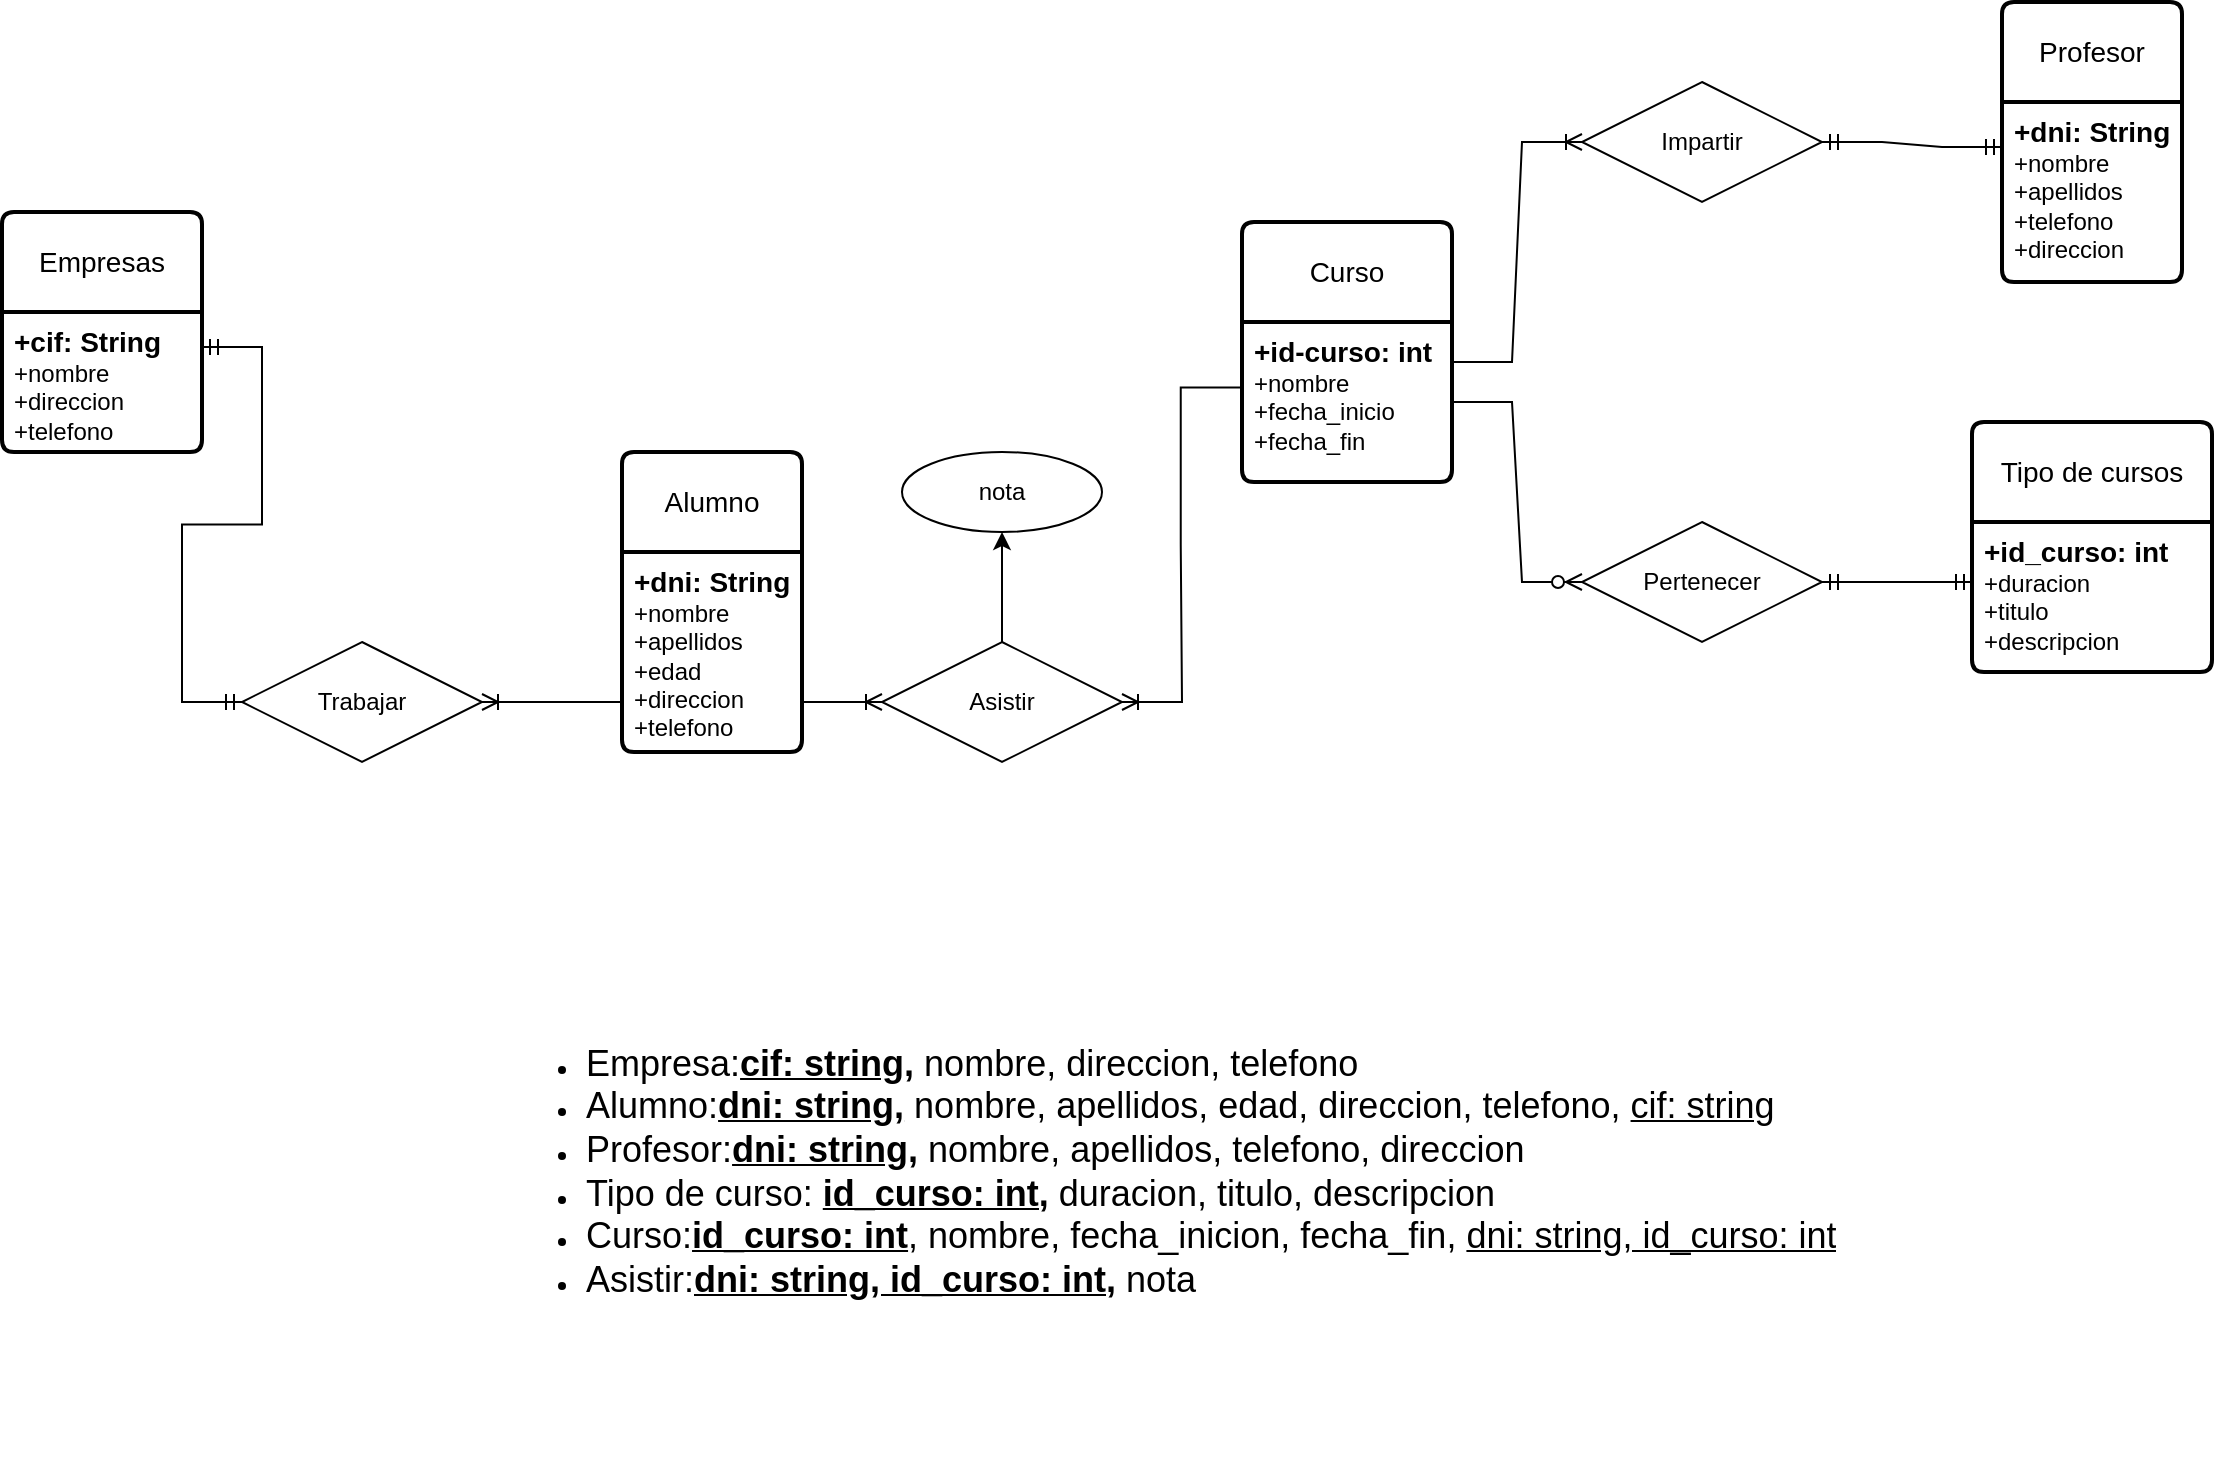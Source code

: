 <mxfile version="22.0.4" type="github">
  <diagram id="R2lEEEUBdFMjLlhIrx00" name="Page-1">
    <mxGraphModel dx="2870" dy="783" grid="1" gridSize="10" guides="1" tooltips="1" connect="1" arrows="1" fold="1" page="1" pageScale="1" pageWidth="850" pageHeight="1100" math="0" shadow="0" extFonts="Permanent Marker^https://fonts.googleapis.com/css?family=Permanent+Marker">
      <root>
        <mxCell id="0" />
        <mxCell id="1" parent="0" />
        <mxCell id="Wro9SNu0bMOWk3mHg6cS-1" value="Alumno" style="swimlane;childLayout=stackLayout;horizontal=1;startSize=50;horizontalStack=0;rounded=1;fontSize=14;fontStyle=0;strokeWidth=2;resizeParent=0;resizeLast=1;shadow=0;dashed=0;align=center;arcSize=4;whiteSpace=wrap;html=1;" parent="1" vertex="1">
          <mxGeometry x="-470" y="245" width="90" height="150" as="geometry" />
        </mxCell>
        <mxCell id="Wro9SNu0bMOWk3mHg6cS-2" value="&lt;font style=&quot;font-size: 14px;&quot;&gt;&lt;b&gt;+dni: String&lt;br&gt;&lt;/b&gt;&lt;/font&gt;+nombre&lt;br&gt;+apellidos&lt;br&gt;+edad&lt;br&gt;+direccion&lt;br&gt;+telefono" style="align=left;strokeColor=none;fillColor=none;spacingLeft=4;fontSize=12;verticalAlign=top;resizable=0;rotatable=0;part=1;html=1;" parent="Wro9SNu0bMOWk3mHg6cS-1" vertex="1">
          <mxGeometry y="50" width="90" height="100" as="geometry" />
        </mxCell>
        <mxCell id="Wro9SNu0bMOWk3mHg6cS-4" value="Asistir" style="shape=rhombus;perimeter=rhombusPerimeter;whiteSpace=wrap;html=1;align=center;" parent="1" vertex="1">
          <mxGeometry x="-340" y="340" width="120" height="60" as="geometry" />
        </mxCell>
        <mxCell id="Wro9SNu0bMOWk3mHg6cS-5" value="nota" style="ellipse;whiteSpace=wrap;html=1;align=center;" parent="1" vertex="1">
          <mxGeometry x="-330" y="245" width="100" height="40" as="geometry" />
        </mxCell>
        <mxCell id="Wro9SNu0bMOWk3mHg6cS-6" value="Curso" style="swimlane;childLayout=stackLayout;horizontal=1;startSize=50;horizontalStack=0;rounded=1;fontSize=14;fontStyle=0;strokeWidth=2;resizeParent=0;resizeLast=1;shadow=0;dashed=0;align=center;arcSize=4;whiteSpace=wrap;html=1;" parent="1" vertex="1">
          <mxGeometry x="-160" y="130" width="105" height="130" as="geometry" />
        </mxCell>
        <mxCell id="Wro9SNu0bMOWk3mHg6cS-7" value="&lt;font style=&quot;font-size: 14px;&quot;&gt;&lt;b&gt;+id-curso: int&lt;br&gt;&lt;/b&gt;&lt;/font&gt;+nombre&lt;br&gt;+fecha_inicio&lt;br&gt;+fecha_fin" style="align=left;strokeColor=none;fillColor=none;spacingLeft=4;fontSize=12;verticalAlign=top;resizable=0;rotatable=0;part=1;html=1;" parent="Wro9SNu0bMOWk3mHg6cS-6" vertex="1">
          <mxGeometry y="50" width="105" height="80" as="geometry" />
        </mxCell>
        <mxCell id="Wro9SNu0bMOWk3mHg6cS-8" value="Impartir" style="shape=rhombus;perimeter=rhombusPerimeter;whiteSpace=wrap;html=1;align=center;" parent="1" vertex="1">
          <mxGeometry x="10" y="60" width="120" height="60" as="geometry" />
        </mxCell>
        <mxCell id="Wro9SNu0bMOWk3mHg6cS-9" value="Pertenecer" style="shape=rhombus;perimeter=rhombusPerimeter;whiteSpace=wrap;html=1;align=center;" parent="1" vertex="1">
          <mxGeometry x="10" y="280" width="120" height="60" as="geometry" />
        </mxCell>
        <mxCell id="Wro9SNu0bMOWk3mHg6cS-10" value="Profesor" style="swimlane;childLayout=stackLayout;horizontal=1;startSize=50;horizontalStack=0;rounded=1;fontSize=14;fontStyle=0;strokeWidth=2;resizeParent=0;resizeLast=1;shadow=0;dashed=0;align=center;arcSize=4;whiteSpace=wrap;html=1;" parent="1" vertex="1">
          <mxGeometry x="220" y="20" width="90" height="140" as="geometry" />
        </mxCell>
        <mxCell id="Wro9SNu0bMOWk3mHg6cS-11" value="&lt;b&gt;&lt;font style=&quot;font-size: 14px;&quot;&gt;+dni: String&lt;br&gt;&lt;/font&gt;&lt;/b&gt;+nombre&lt;br&gt;+apellidos&lt;br&gt;+telefono&lt;br&gt;+direccion" style="align=left;strokeColor=none;fillColor=none;spacingLeft=4;fontSize=12;verticalAlign=top;resizable=0;rotatable=0;part=1;html=1;" parent="Wro9SNu0bMOWk3mHg6cS-10" vertex="1">
          <mxGeometry y="50" width="90" height="90" as="geometry" />
        </mxCell>
        <mxCell id="Wro9SNu0bMOWk3mHg6cS-12" value="Tipo de cursos" style="swimlane;childLayout=stackLayout;horizontal=1;startSize=50;horizontalStack=0;rounded=1;fontSize=14;fontStyle=0;strokeWidth=2;resizeParent=0;resizeLast=1;shadow=0;dashed=0;align=center;arcSize=4;whiteSpace=wrap;html=1;" parent="1" vertex="1">
          <mxGeometry x="205" y="230" width="120" height="125" as="geometry" />
        </mxCell>
        <mxCell id="Wro9SNu0bMOWk3mHg6cS-13" value="&lt;b&gt;&lt;font style=&quot;font-size: 14px;&quot;&gt;+id_curso: int&lt;br&gt;&lt;/font&gt;&lt;/b&gt;+duracion&lt;br&gt;+titulo&lt;br&gt;+descripcion" style="align=left;strokeColor=none;fillColor=none;spacingLeft=4;fontSize=12;verticalAlign=top;resizable=0;rotatable=0;part=1;html=1;" parent="Wro9SNu0bMOWk3mHg6cS-12" vertex="1">
          <mxGeometry y="50" width="120" height="75" as="geometry" />
        </mxCell>
        <mxCell id="KqTsLErbr8xqzhlMDXtC-1" value="Empresas" style="swimlane;childLayout=stackLayout;horizontal=1;startSize=50;horizontalStack=0;rounded=1;fontSize=14;fontStyle=0;strokeWidth=2;resizeParent=0;resizeLast=1;shadow=0;dashed=0;align=center;arcSize=4;whiteSpace=wrap;html=1;" parent="1" vertex="1">
          <mxGeometry x="-780" y="125" width="100" height="120" as="geometry" />
        </mxCell>
        <mxCell id="KqTsLErbr8xqzhlMDXtC-2" value="&lt;font style=&quot;font-size: 14px;&quot;&gt;&lt;b&gt;+cif: String&lt;/b&gt;&lt;/font&gt;&lt;br&gt;+nombre&lt;br&gt;+direccion&lt;br&gt;+telefono" style="align=left;strokeColor=none;fillColor=none;spacingLeft=4;fontSize=12;verticalAlign=top;resizable=0;rotatable=0;part=1;html=1;" parent="KqTsLErbr8xqzhlMDXtC-1" vertex="1">
          <mxGeometry y="50" width="100" height="70" as="geometry" />
        </mxCell>
        <mxCell id="KqTsLErbr8xqzhlMDXtC-3" value="Trabajar" style="shape=rhombus;perimeter=rhombusPerimeter;whiteSpace=wrap;html=1;align=center;" parent="1" vertex="1">
          <mxGeometry x="-660" y="340" width="120" height="60" as="geometry" />
        </mxCell>
        <mxCell id="KqTsLErbr8xqzhlMDXtC-5" value="" style="edgeStyle=entityRelationEdgeStyle;fontSize=12;html=1;endArrow=ERmandOne;startArrow=ERmandOne;rounded=0;entryX=0;entryY=0.5;entryDx=0;entryDy=0;exitX=1;exitY=0.25;exitDx=0;exitDy=0;" parent="1" source="KqTsLErbr8xqzhlMDXtC-2" target="KqTsLErbr8xqzhlMDXtC-3" edge="1">
          <mxGeometry width="100" height="100" relative="1" as="geometry">
            <mxPoint x="-500" y="470" as="sourcePoint" />
            <mxPoint x="-400" y="370" as="targetPoint" />
          </mxGeometry>
        </mxCell>
        <mxCell id="KqTsLErbr8xqzhlMDXtC-6" value="" style="edgeStyle=entityRelationEdgeStyle;fontSize=12;html=1;endArrow=ERoneToMany;rounded=0;entryX=1;entryY=0.5;entryDx=0;entryDy=0;exitX=0;exitY=0.75;exitDx=0;exitDy=0;" parent="1" source="Wro9SNu0bMOWk3mHg6cS-2" target="KqTsLErbr8xqzhlMDXtC-3" edge="1">
          <mxGeometry width="100" height="100" relative="1" as="geometry">
            <mxPoint x="-890" y="400" as="sourcePoint" />
            <mxPoint x="-790" y="300" as="targetPoint" />
          </mxGeometry>
        </mxCell>
        <mxCell id="KqTsLErbr8xqzhlMDXtC-9" value="" style="endArrow=classic;html=1;rounded=0;exitX=0.5;exitY=0;exitDx=0;exitDy=0;entryX=0.5;entryY=1;entryDx=0;entryDy=0;" parent="1" source="Wro9SNu0bMOWk3mHg6cS-4" target="Wro9SNu0bMOWk3mHg6cS-5" edge="1">
          <mxGeometry width="50" height="50" relative="1" as="geometry">
            <mxPoint x="-220" y="350" as="sourcePoint" />
            <mxPoint x="-170" y="300" as="targetPoint" />
          </mxGeometry>
        </mxCell>
        <mxCell id="KqTsLErbr8xqzhlMDXtC-12" value="" style="edgeStyle=entityRelationEdgeStyle;fontSize=12;html=1;endArrow=ERoneToMany;rounded=0;exitX=1;exitY=0.75;exitDx=0;exitDy=0;entryX=0;entryY=0.5;entryDx=0;entryDy=0;" parent="1" source="Wro9SNu0bMOWk3mHg6cS-2" target="Wro9SNu0bMOWk3mHg6cS-4" edge="1">
          <mxGeometry width="100" height="100" relative="1" as="geometry">
            <mxPoint x="-400" y="640" as="sourcePoint" />
            <mxPoint x="-300" y="540" as="targetPoint" />
          </mxGeometry>
        </mxCell>
        <mxCell id="KqTsLErbr8xqzhlMDXtC-13" value="" style="edgeStyle=entityRelationEdgeStyle;fontSize=12;html=1;endArrow=ERoneToMany;rounded=0;exitX=-0.006;exitY=0.41;exitDx=0;exitDy=0;entryX=1;entryY=0.5;entryDx=0;entryDy=0;exitPerimeter=0;" parent="1" source="Wro9SNu0bMOWk3mHg6cS-7" target="Wro9SNu0bMOWk3mHg6cS-4" edge="1">
          <mxGeometry width="100" height="100" relative="1" as="geometry">
            <mxPoint x="-400" y="420" as="sourcePoint" />
            <mxPoint x="-330" y="395" as="targetPoint" />
            <Array as="points">
              <mxPoint x="-290" y="430" />
            </Array>
          </mxGeometry>
        </mxCell>
        <mxCell id="KqTsLErbr8xqzhlMDXtC-14" value="" style="edgeStyle=entityRelationEdgeStyle;fontSize=12;html=1;endArrow=ERzeroToMany;endFill=1;rounded=0;entryX=0;entryY=0.5;entryDx=0;entryDy=0;exitX=1;exitY=0.5;exitDx=0;exitDy=0;" parent="1" source="Wro9SNu0bMOWk3mHg6cS-7" target="Wro9SNu0bMOWk3mHg6cS-9" edge="1">
          <mxGeometry width="100" height="100" relative="1" as="geometry">
            <mxPoint x="-500" y="640" as="sourcePoint" />
            <mxPoint x="-400" y="540" as="targetPoint" />
          </mxGeometry>
        </mxCell>
        <mxCell id="KqTsLErbr8xqzhlMDXtC-15" value="" style="edgeStyle=entityRelationEdgeStyle;fontSize=12;html=1;endArrow=ERmandOne;startArrow=ERmandOne;rounded=0;entryX=0;entryY=0.4;entryDx=0;entryDy=0;entryPerimeter=0;" parent="1" source="Wro9SNu0bMOWk3mHg6cS-9" target="Wro9SNu0bMOWk3mHg6cS-13" edge="1">
          <mxGeometry width="100" height="100" relative="1" as="geometry">
            <mxPoint x="-20" y="570" as="sourcePoint" />
            <mxPoint x="80" y="470" as="targetPoint" />
          </mxGeometry>
        </mxCell>
        <mxCell id="KqTsLErbr8xqzhlMDXtC-16" value="" style="edgeStyle=entityRelationEdgeStyle;fontSize=12;html=1;endArrow=ERoneToMany;rounded=0;entryX=0;entryY=0.5;entryDx=0;entryDy=0;exitX=1;exitY=0.25;exitDx=0;exitDy=0;" parent="1" source="Wro9SNu0bMOWk3mHg6cS-7" target="Wro9SNu0bMOWk3mHg6cS-8" edge="1">
          <mxGeometry width="100" height="100" relative="1" as="geometry">
            <mxPoint x="10" y="540" as="sourcePoint" />
            <mxPoint x="110" y="440" as="targetPoint" />
          </mxGeometry>
        </mxCell>
        <mxCell id="KqTsLErbr8xqzhlMDXtC-17" value="" style="edgeStyle=entityRelationEdgeStyle;fontSize=12;html=1;endArrow=ERmandOne;startArrow=ERmandOne;rounded=0;entryX=0;entryY=0.25;entryDx=0;entryDy=0;exitX=1;exitY=0.5;exitDx=0;exitDy=0;" parent="1" source="Wro9SNu0bMOWk3mHg6cS-8" target="Wro9SNu0bMOWk3mHg6cS-11" edge="1">
          <mxGeometry width="100" height="100" relative="1" as="geometry">
            <mxPoint x="10" y="520" as="sourcePoint" />
            <mxPoint x="110" y="420" as="targetPoint" />
          </mxGeometry>
        </mxCell>
        <mxCell id="D-cR9CxVUWI2ZxdnVmUw-1" value="&lt;ul&gt;&lt;li style=&quot;border-color: var(--border-color);&quot;&gt;&lt;font style=&quot;font-size: 18px;&quot;&gt;Empresa:&lt;u style=&quot;font-weight: bold;&quot;&gt;cif: string,&lt;/u&gt;&amp;nbsp;nombre, direccion, telefono&lt;/font&gt;&lt;/li&gt;&lt;li style=&quot;border-color: var(--border-color);&quot;&gt;&lt;font style=&quot;font-size: 18px;&quot;&gt;Alumno:&lt;u style=&quot;font-weight: bold;&quot;&gt;dni: string,&lt;/u&gt;&amp;nbsp;nombre, apellidos, edad, direccion, telefono, &lt;u&gt;cif: string&lt;/u&gt;&lt;/font&gt;&lt;/li&gt;&lt;li style=&quot;border-color: var(--border-color);&quot;&gt;&lt;span style=&quot;font-size: 18px;&quot;&gt;Profesor:&lt;u style=&quot;font-weight: bold;&quot;&gt;dni: string,&lt;/u&gt;&amp;nbsp;nombre, apellidos, telefono, direccion&lt;/span&gt;&lt;/li&gt;&lt;li style=&quot;border-color: var(--border-color);&quot;&gt;&lt;span style=&quot;font-size: 18px;&quot;&gt;Tipo de curso: &lt;u style=&quot;font-weight: bold;&quot;&gt;id_curso: int,&lt;/u&gt;&amp;nbsp;duracion, titulo, descripcion&lt;/span&gt;&lt;/li&gt;&lt;li style=&quot;border-color: var(--border-color);&quot;&gt;&lt;span style=&quot;font-size: 18px;&quot;&gt;Curso:&lt;u style=&quot;font-weight: bold;&quot;&gt;id_curso: int&lt;/u&gt;, nombre, fecha_inicion, fecha_fin, &lt;u&gt;dni: string, id_curso: int&lt;/u&gt;&lt;/span&gt;&lt;/li&gt;&lt;li style=&quot;border-color: var(--border-color);&quot;&gt;&lt;span style=&quot;font-size: 18px;&quot;&gt;Asistir:&lt;u style=&quot;font-weight: bold;&quot;&gt;dni: string, id_curso: int,&lt;/u&gt;&amp;nbsp;nota&lt;/span&gt;&lt;/li&gt;&lt;/ul&gt;" style="text;strokeColor=none;fillColor=none;html=1;whiteSpace=wrap;verticalAlign=middle;overflow=hidden;" vertex="1" parent="1">
          <mxGeometry x="-530" y="460" width="730" height="290" as="geometry" />
        </mxCell>
      </root>
    </mxGraphModel>
  </diagram>
</mxfile>
